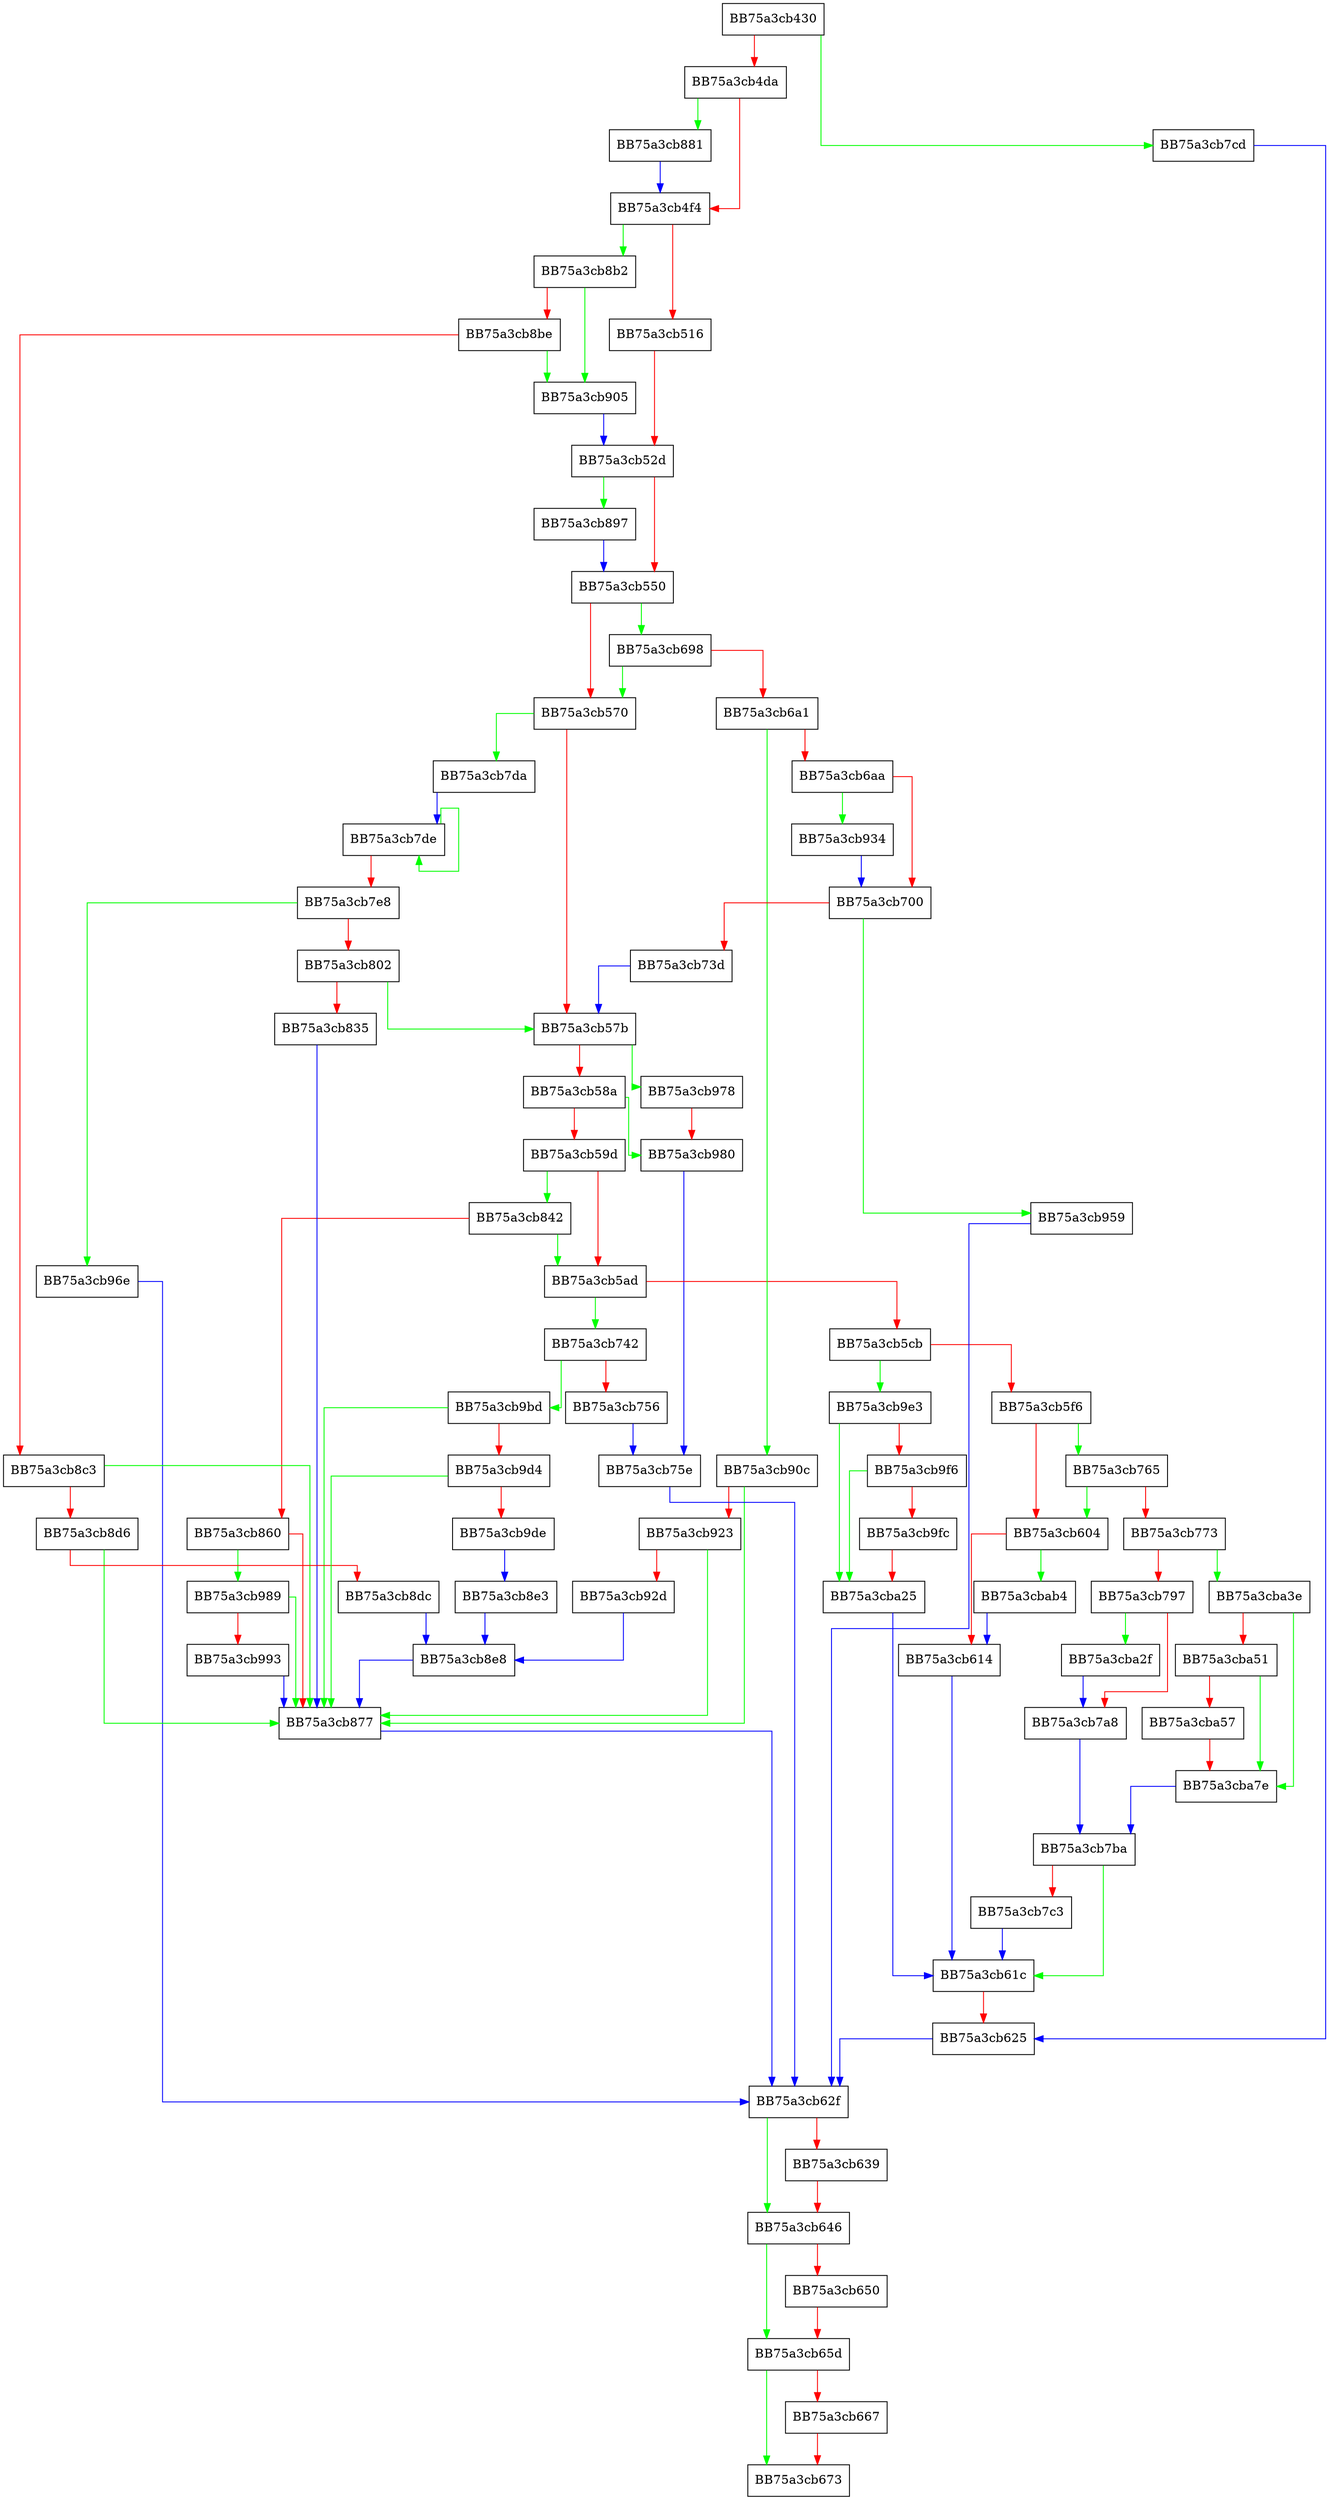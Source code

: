 digraph GetServiceStatusFromRegistry {
  node [shape="box"];
  graph [splines=ortho];
  BB75a3cb430 -> BB75a3cb7cd [color="green"];
  BB75a3cb430 -> BB75a3cb4da [color="red"];
  BB75a3cb4da -> BB75a3cb881 [color="green"];
  BB75a3cb4da -> BB75a3cb4f4 [color="red"];
  BB75a3cb4f4 -> BB75a3cb8b2 [color="green"];
  BB75a3cb4f4 -> BB75a3cb516 [color="red"];
  BB75a3cb516 -> BB75a3cb52d [color="red"];
  BB75a3cb52d -> BB75a3cb897 [color="green"];
  BB75a3cb52d -> BB75a3cb550 [color="red"];
  BB75a3cb550 -> BB75a3cb698 [color="green"];
  BB75a3cb550 -> BB75a3cb570 [color="red"];
  BB75a3cb570 -> BB75a3cb7da [color="green"];
  BB75a3cb570 -> BB75a3cb57b [color="red"];
  BB75a3cb57b -> BB75a3cb978 [color="green"];
  BB75a3cb57b -> BB75a3cb58a [color="red"];
  BB75a3cb58a -> BB75a3cb980 [color="green"];
  BB75a3cb58a -> BB75a3cb59d [color="red"];
  BB75a3cb59d -> BB75a3cb842 [color="green"];
  BB75a3cb59d -> BB75a3cb5ad [color="red"];
  BB75a3cb5ad -> BB75a3cb742 [color="green"];
  BB75a3cb5ad -> BB75a3cb5cb [color="red"];
  BB75a3cb5cb -> BB75a3cb9e3 [color="green"];
  BB75a3cb5cb -> BB75a3cb5f6 [color="red"];
  BB75a3cb5f6 -> BB75a3cb765 [color="green"];
  BB75a3cb5f6 -> BB75a3cb604 [color="red"];
  BB75a3cb604 -> BB75a3cbab4 [color="green"];
  BB75a3cb604 -> BB75a3cb614 [color="red"];
  BB75a3cb614 -> BB75a3cb61c [color="blue"];
  BB75a3cb61c -> BB75a3cb625 [color="red"];
  BB75a3cb625 -> BB75a3cb62f [color="blue"];
  BB75a3cb62f -> BB75a3cb646 [color="green"];
  BB75a3cb62f -> BB75a3cb639 [color="red"];
  BB75a3cb639 -> BB75a3cb646 [color="red"];
  BB75a3cb646 -> BB75a3cb65d [color="green"];
  BB75a3cb646 -> BB75a3cb650 [color="red"];
  BB75a3cb650 -> BB75a3cb65d [color="red"];
  BB75a3cb65d -> BB75a3cb673 [color="green"];
  BB75a3cb65d -> BB75a3cb667 [color="red"];
  BB75a3cb667 -> BB75a3cb673 [color="red"];
  BB75a3cb698 -> BB75a3cb570 [color="green"];
  BB75a3cb698 -> BB75a3cb6a1 [color="red"];
  BB75a3cb6a1 -> BB75a3cb90c [color="green"];
  BB75a3cb6a1 -> BB75a3cb6aa [color="red"];
  BB75a3cb6aa -> BB75a3cb934 [color="green"];
  BB75a3cb6aa -> BB75a3cb700 [color="red"];
  BB75a3cb700 -> BB75a3cb959 [color="green"];
  BB75a3cb700 -> BB75a3cb73d [color="red"];
  BB75a3cb73d -> BB75a3cb57b [color="blue"];
  BB75a3cb742 -> BB75a3cb9bd [color="green"];
  BB75a3cb742 -> BB75a3cb756 [color="red"];
  BB75a3cb756 -> BB75a3cb75e [color="blue"];
  BB75a3cb75e -> BB75a3cb62f [color="blue"];
  BB75a3cb765 -> BB75a3cb604 [color="green"];
  BB75a3cb765 -> BB75a3cb773 [color="red"];
  BB75a3cb773 -> BB75a3cba3e [color="green"];
  BB75a3cb773 -> BB75a3cb797 [color="red"];
  BB75a3cb797 -> BB75a3cba2f [color="green"];
  BB75a3cb797 -> BB75a3cb7a8 [color="red"];
  BB75a3cb7a8 -> BB75a3cb7ba [color="blue"];
  BB75a3cb7ba -> BB75a3cb61c [color="green"];
  BB75a3cb7ba -> BB75a3cb7c3 [color="red"];
  BB75a3cb7c3 -> BB75a3cb61c [color="blue"];
  BB75a3cb7cd -> BB75a3cb625 [color="blue"];
  BB75a3cb7da -> BB75a3cb7de [color="blue"];
  BB75a3cb7de -> BB75a3cb7de [color="green"];
  BB75a3cb7de -> BB75a3cb7e8 [color="red"];
  BB75a3cb7e8 -> BB75a3cb96e [color="green"];
  BB75a3cb7e8 -> BB75a3cb802 [color="red"];
  BB75a3cb802 -> BB75a3cb57b [color="green"];
  BB75a3cb802 -> BB75a3cb835 [color="red"];
  BB75a3cb835 -> BB75a3cb877 [color="blue"];
  BB75a3cb842 -> BB75a3cb5ad [color="green"];
  BB75a3cb842 -> BB75a3cb860 [color="red"];
  BB75a3cb860 -> BB75a3cb989 [color="green"];
  BB75a3cb860 -> BB75a3cb877 [color="red"];
  BB75a3cb877 -> BB75a3cb62f [color="blue"];
  BB75a3cb881 -> BB75a3cb4f4 [color="blue"];
  BB75a3cb897 -> BB75a3cb550 [color="blue"];
  BB75a3cb8b2 -> BB75a3cb905 [color="green"];
  BB75a3cb8b2 -> BB75a3cb8be [color="red"];
  BB75a3cb8be -> BB75a3cb905 [color="green"];
  BB75a3cb8be -> BB75a3cb8c3 [color="red"];
  BB75a3cb8c3 -> BB75a3cb877 [color="green"];
  BB75a3cb8c3 -> BB75a3cb8d6 [color="red"];
  BB75a3cb8d6 -> BB75a3cb877 [color="green"];
  BB75a3cb8d6 -> BB75a3cb8dc [color="red"];
  BB75a3cb8dc -> BB75a3cb8e8 [color="blue"];
  BB75a3cb8e3 -> BB75a3cb8e8 [color="blue"];
  BB75a3cb8e8 -> BB75a3cb877 [color="blue"];
  BB75a3cb905 -> BB75a3cb52d [color="blue"];
  BB75a3cb90c -> BB75a3cb877 [color="green"];
  BB75a3cb90c -> BB75a3cb923 [color="red"];
  BB75a3cb923 -> BB75a3cb877 [color="green"];
  BB75a3cb923 -> BB75a3cb92d [color="red"];
  BB75a3cb92d -> BB75a3cb8e8 [color="blue"];
  BB75a3cb934 -> BB75a3cb700 [color="blue"];
  BB75a3cb959 -> BB75a3cb62f [color="blue"];
  BB75a3cb96e -> BB75a3cb62f [color="blue"];
  BB75a3cb978 -> BB75a3cb980 [color="red"];
  BB75a3cb980 -> BB75a3cb75e [color="blue"];
  BB75a3cb989 -> BB75a3cb877 [color="green"];
  BB75a3cb989 -> BB75a3cb993 [color="red"];
  BB75a3cb993 -> BB75a3cb877 [color="blue"];
  BB75a3cb9bd -> BB75a3cb877 [color="green"];
  BB75a3cb9bd -> BB75a3cb9d4 [color="red"];
  BB75a3cb9d4 -> BB75a3cb877 [color="green"];
  BB75a3cb9d4 -> BB75a3cb9de [color="red"];
  BB75a3cb9de -> BB75a3cb8e3 [color="blue"];
  BB75a3cb9e3 -> BB75a3cba25 [color="green"];
  BB75a3cb9e3 -> BB75a3cb9f6 [color="red"];
  BB75a3cb9f6 -> BB75a3cba25 [color="green"];
  BB75a3cb9f6 -> BB75a3cb9fc [color="red"];
  BB75a3cb9fc -> BB75a3cba25 [color="red"];
  BB75a3cba25 -> BB75a3cb61c [color="blue"];
  BB75a3cba2f -> BB75a3cb7a8 [color="blue"];
  BB75a3cba3e -> BB75a3cba7e [color="green"];
  BB75a3cba3e -> BB75a3cba51 [color="red"];
  BB75a3cba51 -> BB75a3cba7e [color="green"];
  BB75a3cba51 -> BB75a3cba57 [color="red"];
  BB75a3cba57 -> BB75a3cba7e [color="red"];
  BB75a3cba7e -> BB75a3cb7ba [color="blue"];
  BB75a3cbab4 -> BB75a3cb614 [color="blue"];
}